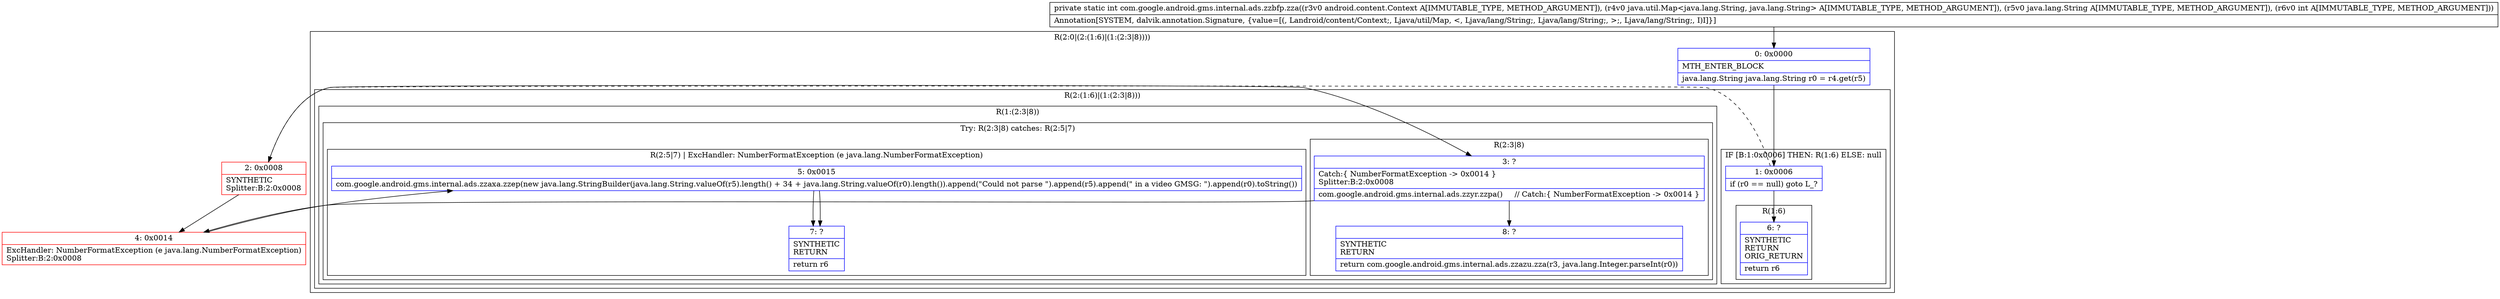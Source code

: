 digraph "CFG forcom.google.android.gms.internal.ads.zzbfp.zza(Landroid\/content\/Context;Ljava\/util\/Map;Ljava\/lang\/String;I)I" {
subgraph cluster_Region_490123418 {
label = "R(2:0|(2:(1:6)|(1:(2:3|8))))";
node [shape=record,color=blue];
Node_0 [shape=record,label="{0\:\ 0x0000|MTH_ENTER_BLOCK\l|java.lang.String java.lang.String r0 = r4.get(r5)\l}"];
subgraph cluster_Region_1935306861 {
label = "R(2:(1:6)|(1:(2:3|8)))";
node [shape=record,color=blue];
subgraph cluster_IfRegion_1056702453 {
label = "IF [B:1:0x0006] THEN: R(1:6) ELSE: null";
node [shape=record,color=blue];
Node_1 [shape=record,label="{1\:\ 0x0006|if (r0 == null) goto L_?\l}"];
subgraph cluster_Region_413745891 {
label = "R(1:6)";
node [shape=record,color=blue];
Node_6 [shape=record,label="{6\:\ ?|SYNTHETIC\lRETURN\lORIG_RETURN\l|return r6\l}"];
}
}
subgraph cluster_Region_657635951 {
label = "R(1:(2:3|8))";
node [shape=record,color=blue];
subgraph cluster_TryCatchRegion_2139944709 {
label = "Try: R(2:3|8) catches: R(2:5|7)";
node [shape=record,color=blue];
subgraph cluster_Region_1884920283 {
label = "R(2:3|8)";
node [shape=record,color=blue];
Node_3 [shape=record,label="{3\:\ ?|Catch:\{ NumberFormatException \-\> 0x0014 \}\lSplitter:B:2:0x0008\l|com.google.android.gms.internal.ads.zzyr.zzpa()     \/\/ Catch:\{ NumberFormatException \-\> 0x0014 \}\l}"];
Node_8 [shape=record,label="{8\:\ ?|SYNTHETIC\lRETURN\l|return com.google.android.gms.internal.ads.zzazu.zza(r3, java.lang.Integer.parseInt(r0))\l}"];
}
subgraph cluster_Region_992002603 {
label = "R(2:5|7) | ExcHandler: NumberFormatException (e java.lang.NumberFormatException)\l";
node [shape=record,color=blue];
Node_5 [shape=record,label="{5\:\ 0x0015|com.google.android.gms.internal.ads.zzaxa.zzep(new java.lang.StringBuilder(java.lang.String.valueOf(r5).length() + 34 + java.lang.String.valueOf(r0).length()).append(\"Could not parse \").append(r5).append(\" in a video GMSG: \").append(r0).toString())\l}"];
Node_7 [shape=record,label="{7\:\ ?|SYNTHETIC\lRETURN\l|return r6\l}"];
}
}
}
}
}
subgraph cluster_Region_992002603 {
label = "R(2:5|7) | ExcHandler: NumberFormatException (e java.lang.NumberFormatException)\l";
node [shape=record,color=blue];
Node_5 [shape=record,label="{5\:\ 0x0015|com.google.android.gms.internal.ads.zzaxa.zzep(new java.lang.StringBuilder(java.lang.String.valueOf(r5).length() + 34 + java.lang.String.valueOf(r0).length()).append(\"Could not parse \").append(r5).append(\" in a video GMSG: \").append(r0).toString())\l}"];
Node_7 [shape=record,label="{7\:\ ?|SYNTHETIC\lRETURN\l|return r6\l}"];
}
Node_2 [shape=record,color=red,label="{2\:\ 0x0008|SYNTHETIC\lSplitter:B:2:0x0008\l}"];
Node_4 [shape=record,color=red,label="{4\:\ 0x0014|ExcHandler: NumberFormatException (e java.lang.NumberFormatException)\lSplitter:B:2:0x0008\l}"];
MethodNode[shape=record,label="{private static int com.google.android.gms.internal.ads.zzbfp.zza((r3v0 android.content.Context A[IMMUTABLE_TYPE, METHOD_ARGUMENT]), (r4v0 java.util.Map\<java.lang.String, java.lang.String\> A[IMMUTABLE_TYPE, METHOD_ARGUMENT]), (r5v0 java.lang.String A[IMMUTABLE_TYPE, METHOD_ARGUMENT]), (r6v0 int A[IMMUTABLE_TYPE, METHOD_ARGUMENT]))  | Annotation[SYSTEM, dalvik.annotation.Signature, \{value=[(, Landroid\/content\/Context;, Ljava\/util\/Map, \<, Ljava\/lang\/String;, Ljava\/lang\/String;, \>;, Ljava\/lang\/String;, I)I]\}]\l}"];
MethodNode -> Node_0;
Node_0 -> Node_1;
Node_1 -> Node_2[style=dashed];
Node_1 -> Node_6;
Node_3 -> Node_4;
Node_3 -> Node_8;
Node_5 -> Node_7;
Node_5 -> Node_7;
Node_2 -> Node_3;
Node_2 -> Node_4;
Node_4 -> Node_5;
}

